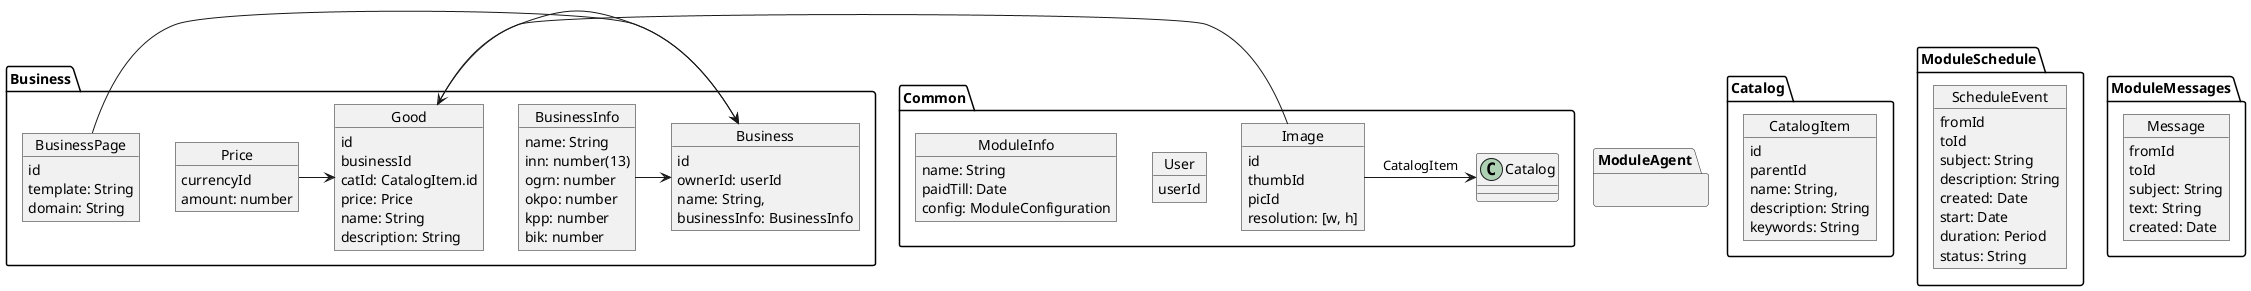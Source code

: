 @startuml

package "Business" {

object Business {
    id
    ownerId: userId
    name: String,
    businessInfo: BusinessInfo
}

object BusinessInfo {
    name: String
    inn: number(13)
    ogrn: number
    okpo: number
    kpp: number
    bik: number
}
BusinessInfo -> Business

object Good {
    id
    businessId
    catId: CatalogItem.id
    price: Price
    name: String
    description: String
}
Good -> Business

object Price {
    currencyId
    amount: number
}
Price -> Good

object BusinessPage {
    id
    template: String
    domain: String
}
BusinessPage -> Business


}


package Common {

object Image {
    id
    thumbId
    picId
    resolution: [w, h]
}
Image -> Good
Image -> Catalog:CatalogItem

object User {
    userId
}

object ModuleInfo {
    name: String
    paidTill: Date
    config: ModuleConfiguration
}

}

package Catalog {
    object CatalogItem {
        id
        parentId
        name: String,
        description: String
        keywords: String
    }
}

package ModuleAgent {
}

package ModuleSchedule {
    object ScheduleEvent {
        fromId
        toId
        subject: String
        description: String
        created: Date
        start: Date
        duration: Period
        status: String
    }
}

package ModuleMessages {
    object Message {
        fromId
        toId
        subject: String
        text: String
        created: Date
    }
}


@enduml